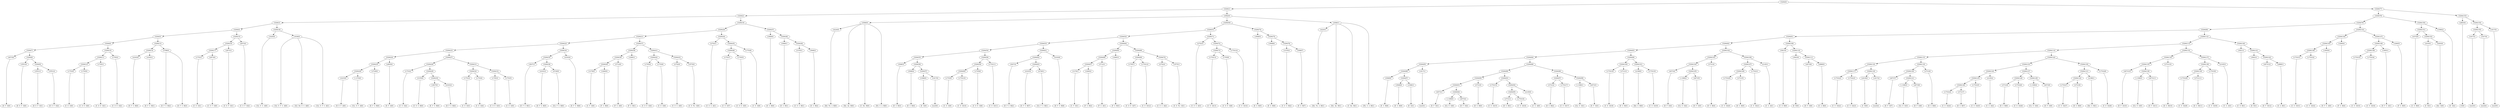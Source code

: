 digraph sample{
"L4073(0)"->"[D  F  G](0)"
"L3551(0)"->"[D  E  F  G](0)"
"L3551(1)"->"[D  E  F  G](1)"
"L3551(2)"->"[D  E  F  G](2)"
"L5294(9)"->"L3551(1)"
"L5294(9)"->"L3551(2)"
"L5294(8)"->"L3551(0)"
"L5294(8)"->"L5294(9)"
"L5294(7)"->"L4073(0)"
"L5294(7)"->"L5294(8)"
"L1753(0)"->"[C  E  G](0)"
"L1705(0)"->"[C  D  E  G](0)"
"L5294(12)"->"L1753(0)"
"L5294(12)"->"L1705(0)"
"L1705(1)"->"[C  D  E  G](1)"
"L5294(11)"->"L5294(12)"
"L5294(11)"->"L1705(1)"
"L1705(2)"->"[C  D  E  G](2)"
"L5294(10)"->"L5294(11)"
"L5294(10)"->"L1705(2)"
"L5294(6)"->"L5294(7)"
"L5294(6)"->"L5294(10)"
"L4163(0)"->"[D  F  G  B](0)"
"L4163(1)"->"[D  F  G  B](1)"
"L5294(14)"->"L4163(0)"
"L5294(14)"->"L4163(1)"
"L3788(0)"->"[D  F  G  B](2)"
"L3788(0)"->"[D  F  G  B](3)"
"L5294(13)"->"L5294(14)"
"L5294(13)"->"L3788(0)"
"L5294(5)"->"L5294(6)"
"L5294(5)"->"L5294(13)"
"L1753(1)"->"[C  E  G](1)"
"L2673(0)"->"[C  E  F  G](0)"
"L5294(17)"->"L1753(1)"
"L5294(17)"->"L2673(0)"
"L2673(1)"->"[C  E  F  G](1)"
"L5294(16)"->"L5294(17)"
"L5294(16)"->"L2673(1)"
"L2673(2)"->"[C  E  F  G](2)"
"L5294(15)"->"L5294(16)"
"L5294(15)"->"L2673(2)"
"L5294(4)"->"L5294(5)"
"L5294(4)"->"L5294(15)"
"L3420(0)"->"[Cis  E  G  A](0)"
"L3436(0)"->"[Cis  E  F  G  A](0)"
"L3436(0)"->"[Cis  Dis  E  G  A](0)"
"L3436(0)"->"[Cis  E  F  G  A](1)"
"L5294(18)"->"L3420(0)"
"L5294(18)"->"L3436(0)"
"L5294(3)"->"L5294(4)"
"L5294(3)"->"L5294(18)"
"L3233(0)"->"[D  E  F  A](0)"
"L-1374(0)"->"[Cis  D  F  A](0)"
"L5294(26)"->"L3233(0)"
"L5294(26)"->"L-1374(0)"
"L3729(0)"->"[D  F  A  B](0)"
"L5294(25)"->"L5294(26)"
"L5294(25)"->"L3729(0)"
"L2805(0)"->"[D  F  A](0)"
"L5294(24)"->"L5294(25)"
"L5294(24)"->"L2805(0)"
"L1753(2)"->"[C  E  G](2)"
"L3155(0)"->"[C  E  G  B](0)"
"L3837(0)"->"[E  F  G  B](0)"
"L4163(2)"->"[D  F  G  B](4)"
"L5294(30)"->"L3837(0)"
"L5294(30)"->"L4163(2)"
"L5294(29)"->"L3155(0)"
"L5294(29)"->"L5294(30)"
"L5294(28)"->"L1753(2)"
"L5294(28)"->"L5294(29)"
"L1753(3)"->"[C  E  G](3)"
"L1753(4)"->"[C  E  G](4)"
"L5294(32)"->"L1753(3)"
"L5294(32)"->"L1753(4)"
"L1705(3)"->"[C  D  E  G](3)"
"L1753(5)"->"[C  E  G](5)"
"L5294(33)"->"L1705(3)"
"L5294(33)"->"L1753(5)"
"L5294(31)"->"L5294(32)"
"L5294(31)"->"L5294(33)"
"L5294(27)"->"L5294(28)"
"L5294(27)"->"L5294(31)"
"L5294(23)"->"L5294(24)"
"L5294(23)"->"L5294(27)"
"L3837(1)"->"[E  F  G  B](1)"
"L4163(3)"->"[D  F  G  B](5)"
"L4729(0)"->"[Cis  F  G  B](0)"
"L5294(36)"->"L4163(3)"
"L5294(36)"->"L4729(0)"
"L5294(35)"->"L3837(1)"
"L5294(35)"->"L5294(36)"
"L4163(4)"->"[D  F  G  B](6)"
"L5294(34)"->"L5294(35)"
"L5294(34)"->"L4163(4)"
"L5294(22)"->"L5294(23)"
"L5294(22)"->"L5294(34)"
"L3176(0)"->"[C  F  G](0)"
"L3260(0)"->"[F  G  B](0)"
"L5294(40)"->"L3176(0)"
"L5294(40)"->"L3260(0)"
"L3712(0)"->"[F  G  A](0)"
"L5294(39)"->"L5294(40)"
"L5294(39)"->"L3712(0)"
"L3260(1)"->"[F  G  B](1)"
"L5294(38)"->"L5294(39)"
"L5294(38)"->"L3260(1)"
"L1705(4)"->"[C  D  E  G](4)"
"L1753(6)"->"[C  E  G](6)"
"L5294(42)"->"L1705(4)"
"L5294(42)"->"L1753(6)"
"L2752(0)"->"[C  E  G  A](0)"
"L3575(0)"->"[C  E  Fis  G](0)"
"L5294(43)"->"L2752(0)"
"L5294(43)"->"L3575(0)"
"L5294(41)"->"L5294(42)"
"L5294(41)"->"L5294(43)"
"L5294(37)"->"L5294(38)"
"L5294(37)"->"L5294(41)"
"L5294(21)"->"L5294(22)"
"L5294(21)"->"L5294(37)"
"L2752(1)"->"[C  E  G  A](1)"
"L1753(7)"->"[C  E  G](7)"
"L1705(5)"->"[C  D  E  G](5)"
"L5294(46)"->"L1753(7)"
"L5294(46)"->"L1705(5)"
"L1753(8)"->"[C  E  G](8)"
"L5294(45)"->"L5294(46)"
"L5294(45)"->"L1753(8)"
"L5294(44)"->"L2752(1)"
"L5294(44)"->"L5294(45)"
"L5294(20)"->"L5294(21)"
"L5294(20)"->"L5294(44)"
"L3948(0)"->"[E  G  B](0)"
"L3948(1)"->"[E  G  B](1)"
"L3155(1)"->"[C  E  G  B](1)"
"L3948(2)"->"[E  G  B](2)"
"L5294(49)"->"L3155(1)"
"L5294(49)"->"L3948(2)"
"L5294(48)"->"L3948(1)"
"L5294(48)"->"L5294(49)"
"L5294(47)"->"L3948(0)"
"L5294(47)"->"L5294(48)"
"L5294(19)"->"L5294(20)"
"L5294(19)"->"L5294(47)"
"L5294(2)"->"L5294(3)"
"L5294(2)"->"L5294(19)"
"L4224(0)"->"[Dis  Fis  A  B](0)"
"L4566(0)"->"[Dis  Ais  B](0)"
"L4566(0)"->"[C  Dis  B](0)"
"L4566(0)"->"L4224(0)"
"L4566(0)"->"[Fis  G  A  B](0)"
"L3948(3)"->"[E  G  B](3)"
"L3948(4)"->"[E  G  B](4)"
"L3366(0)"->"[E  G](0)"
"L1617(0)"->"[rest](0)"
"L5294(57)"->"L3366(0)"
"L5294(57)"->"L1617(0)"
"L5294(56)"->"L3948(4)"
"L5294(56)"->"L5294(57)"
"L5294(55)"->"L3948(3)"
"L5294(55)"->"L5294(56)"
"L1753(9)"->"[C  E  G](9)"
"L1753(10)"->"[C  E  G](10)"
"L5294(60)"->"L1753(9)"
"L5294(60)"->"L1753(10)"
"L1705(6)"->"[C  D  E  G](6)"
"L5294(59)"->"L5294(60)"
"L5294(59)"->"L1705(6)"
"L1753(11)"->"[C  E  G](11)"
"L5294(58)"->"L5294(59)"
"L5294(58)"->"L1753(11)"
"L5294(54)"->"L5294(55)"
"L5294(54)"->"L5294(58)"
"L3837(2)"->"[E  F  G  B](2)"
"L4163(5)"->"[D  F  G  B](7)"
"L4729(1)"->"[Cis  F  G  B](1)"
"L5294(63)"->"L4163(5)"
"L5294(63)"->"L4729(1)"
"L5294(62)"->"L3837(2)"
"L5294(62)"->"L5294(63)"
"L4163(6)"->"[D  F  G  B](8)"
"L5294(61)"->"L5294(62)"
"L5294(61)"->"L4163(6)"
"L5294(53)"->"L5294(54)"
"L5294(53)"->"L5294(61)"
"L3176(1)"->"[C  F  G](1)"
"L3260(2)"->"[F  G  B](2)"
"L5294(67)"->"L3176(1)"
"L5294(67)"->"L3260(2)"
"L3712(1)"->"[F  G  A](1)"
"L5294(66)"->"L5294(67)"
"L5294(66)"->"L3712(1)"
"L3260(3)"->"[F  G  B](3)"
"L5294(65)"->"L5294(66)"
"L5294(65)"->"L3260(3)"
"L1705(7)"->"[C  D  E  G](7)"
"L1753(12)"->"[C  E  G](12)"
"L5294(69)"->"L1705(7)"
"L5294(69)"->"L1753(12)"
"L2752(2)"->"[C  E  G  A](2)"
"L3575(1)"->"[C  E  Fis  G](1)"
"L5294(70)"->"L2752(2)"
"L5294(70)"->"L3575(1)"
"L5294(68)"->"L5294(69)"
"L5294(68)"->"L5294(70)"
"L5294(64)"->"L5294(65)"
"L5294(64)"->"L5294(68)"
"L5294(52)"->"L5294(53)"
"L5294(52)"->"L5294(64)"
"L2752(3)"->"[C  E  G  A](3)"
"L1753(13)"->"[C  E  G](13)"
"L1705(8)"->"[C  D  E  G](8)"
"L5294(73)"->"L1753(13)"
"L5294(73)"->"L1705(8)"
"L1753(14)"->"[C  E  G](14)"
"L5294(72)"->"L5294(73)"
"L5294(72)"->"L1753(14)"
"L5294(71)"->"L2752(3)"
"L5294(71)"->"L5294(72)"
"L5294(51)"->"L5294(52)"
"L5294(51)"->"L5294(71)"
"L3948(5)"->"[E  G  B](5)"
"L3948(6)"->"[E  G  B](6)"
"L3155(2)"->"[C  E  G  B](2)"
"L3948(7)"->"[E  G  B](7)"
"L5294(76)"->"L3155(2)"
"L5294(76)"->"L3948(7)"
"L5294(75)"->"L3948(6)"
"L5294(75)"->"L5294(76)"
"L5294(74)"->"L3948(5)"
"L5294(74)"->"L5294(75)"
"L5294(50)"->"L5294(51)"
"L5294(50)"->"L5294(74)"
"L4224(1)"->"[Dis  Fis  A  B](1)"
"L4566(1)"->"[Dis  Ais  B](1)"
"L4566(1)"->"[C  Dis  B](1)"
"L4566(1)"->"L4224(1)"
"L4566(1)"->"[Fis  G  A  B](1)"
"L4562(0)"->"L4566(0)"
"L4562(0)"->"L5294(50)"
"L4562(0)"->"L4566(1)"
"L5294(1)"->"L5294(2)"
"L5294(1)"->"L4562(0)"
"L3948(8)"->"[E  G  B](8)"
"L3948(9)"->"[E  G  B](9)"
"L3366(1)"->"[E  G](1)"
"L5294(87)"->"L3948(9)"
"L5294(87)"->"L3366(1)"
"L5294(86)"->"L3948(8)"
"L5294(86)"->"L5294(87)"
"L1617(1)"->"[rest](1)"
"L5294(85)"->"L5294(86)"
"L5294(85)"->"L1617(1)"
"L4073(1)"->"[D  F  G](1)"
"L-1308(0)"->"[Cis  E  G](0)"
"L4073(2)"->"[D  F  G](2)"
"L5294(92)"->"L-1308(0)"
"L5294(92)"->"L4073(2)"
"L5294(91)"->"L4073(1)"
"L5294(91)"->"L5294(92)"
"L3731(0)"->"[D  G  B](0)"
"L5294(90)"->"L5294(91)"
"L5294(90)"->"L3731(0)"
"L1753(15)"->"[C  E  G](15)"
"L3731(1)"->"[D  G  B](1)"
"L1753(16)"->"[C  E  G](16)"
"L5294(95)"->"L3731(1)"
"L5294(95)"->"L1753(16)"
"L2145(0)"->"[C  G  A](0)"
"L5294(94)"->"L5294(95)"
"L5294(94)"->"L2145(0)"
"L5294(93)"->"L1753(15)"
"L5294(93)"->"L5294(94)"
"L5294(89)"->"L5294(90)"
"L5294(89)"->"L5294(93)"
"L3731(2)"->"[D  G  B](2)"
"L1753(17)"->"[C  E  G](17)"
"L5294(97)"->"L3731(2)"
"L5294(97)"->"L1753(17)"
"L-1308(1)"->"[Cis  E  G](1)"
"L4073(3)"->"[D  F  G](3)"
"L5294(98)"->"L-1308(1)"
"L5294(98)"->"L4073(3)"
"L5294(96)"->"L5294(97)"
"L5294(96)"->"L5294(98)"
"L5294(88)"->"L5294(89)"
"L5294(88)"->"L5294(96)"
"L5294(84)"->"L5294(85)"
"L5294(84)"->"L5294(88)"
"L1753(18)"->"[C  E  G](18)"
"L3731(3)"->"[D  G  B](3)"
"L5294(100)"->"L1753(18)"
"L5294(100)"->"L3731(3)"
"L2198(0)"->"[Dis  G  B](0)"
"L1753(19)"->"[C  E  G](19)"
"L5294(101)"->"L2198(0)"
"L5294(101)"->"L1753(19)"
"L5294(99)"->"L5294(100)"
"L5294(99)"->"L5294(101)"
"L5294(83)"->"L5294(84)"
"L5294(83)"->"L5294(99)"
"L4073(4)"->"[D  F  G](4)"
"L-1308(2)"->"[Cis  E  G](2)"
"L4073(5)"->"[D  F  G](5)"
"L5294(105)"->"L-1308(2)"
"L5294(105)"->"L4073(5)"
"L5294(104)"->"L4073(4)"
"L5294(104)"->"L5294(105)"
"L3731(4)"->"[D  G  B](4)"
"L5294(103)"->"L5294(104)"
"L5294(103)"->"L3731(4)"
"L1753(20)"->"[C  E  G](20)"
"L3731(5)"->"[D  G  B](5)"
"L5294(108)"->"L1753(20)"
"L5294(108)"->"L3731(5)"
"L1753(21)"->"[C  E  G](21)"
"L5294(107)"->"L5294(108)"
"L5294(107)"->"L1753(21)"
"L2145(1)"->"[C  G  A](1)"
"L5294(106)"->"L5294(107)"
"L5294(106)"->"L2145(1)"
"L5294(102)"->"L5294(103)"
"L5294(102)"->"L5294(106)"
"L5294(82)"->"L5294(83)"
"L5294(82)"->"L5294(102)"
"L3921(0)"->"[C  D  B](0)"
"L3943(0)"->"[D  E](0)"
"L4073(6)"->"[D  F  G](6)"
"L2868(0)"->"[G  A  B](0)"
"L5294(111)"->"L4073(6)"
"L5294(111)"->"L2868(0)"
"L5294(110)"->"L3943(0)"
"L5294(110)"->"L5294(111)"
"L5294(109)"->"L3921(0)"
"L5294(109)"->"L5294(110)"
"L5294(81)"->"L5294(82)"
"L5294(81)"->"L5294(109)"
"L1753(22)"->"[C  E  G](22)"
"L1753(23)"->"[C  E  G](23)"
"L5294(117)"->"L1753(22)"
"L5294(117)"->"L1753(23)"
"L2419(0)"->"[C  E](0)"
"L1617(2)"->"[rest](2)"
"L5294(118)"->"L2419(0)"
"L5294(118)"->"L1617(2)"
"L5294(116)"->"L5294(117)"
"L5294(116)"->"L5294(118)"
"L4073(7)"->"[D  F  G](7)"
"L-1308(3)"->"[Cis  E  G](3)"
"L4073(8)"->"[D  F  G](8)"
"L5294(121)"->"L-1308(3)"
"L5294(121)"->"L4073(8)"
"L5294(120)"->"L4073(7)"
"L5294(120)"->"L5294(121)"
"L3731(6)"->"[D  G  B](6)"
"L5294(119)"->"L5294(120)"
"L5294(119)"->"L3731(6)"
"L5294(115)"->"L5294(116)"
"L5294(115)"->"L5294(119)"
"L1753(24)"->"[C  E  G](24)"
"L3731(7)"->"[D  G  B](7)"
"L5294(126)"->"L1753(24)"
"L5294(126)"->"L3731(7)"
"L1753(25)"->"[C  E  G](25)"
"L5294(125)"->"L5294(126)"
"L5294(125)"->"L1753(25)"
"L2145(2)"->"[C  G  A](2)"
"L5294(124)"->"L5294(125)"
"L5294(124)"->"L2145(2)"
"L3731(8)"->"[D  G  B](8)"
"L1753(26)"->"[C  E  G](26)"
"L5294(128)"->"L3731(8)"
"L5294(128)"->"L1753(26)"
"L-1308(4)"->"[Cis  E  G](4)"
"L4073(9)"->"[D  F  G](9)"
"L5294(129)"->"L-1308(4)"
"L5294(129)"->"L4073(9)"
"L5294(127)"->"L5294(128)"
"L5294(127)"->"L5294(129)"
"L5294(123)"->"L5294(124)"
"L5294(123)"->"L5294(127)"
"L1753(27)"->"[C  E  G](27)"
"L3731(9)"->"[D  G  B](9)"
"L5294(132)"->"L1753(27)"
"L5294(132)"->"L3731(9)"
"L2198(1)"->"[Dis  G  B](1)"
"L5294(131)"->"L5294(132)"
"L5294(131)"->"L2198(1)"
"L1753(28)"->"[C  E  G](28)"
"L5294(130)"->"L5294(131)"
"L5294(130)"->"L1753(28)"
"L5294(122)"->"L5294(123)"
"L5294(122)"->"L5294(130)"
"L5294(114)"->"L5294(115)"
"L5294(114)"->"L5294(122)"
"L4073(10)"->"[D  F  G](10)"
"L-1308(5)"->"[Cis  E  G](5)"
"L4073(11)"->"[D  F  G](11)"
"L5294(136)"->"L-1308(5)"
"L5294(136)"->"L4073(11)"
"L5294(135)"->"L4073(10)"
"L5294(135)"->"L5294(136)"
"L3731(10)"->"[D  G  B](10)"
"L5294(134)"->"L5294(135)"
"L5294(134)"->"L3731(10)"
"L1753(29)"->"[C  E  G](29)"
"L3731(11)"->"[D  G  B](11)"
"L5294(139)"->"L1753(29)"
"L5294(139)"->"L3731(11)"
"L1753(30)"->"[C  E  G](30)"
"L5294(138)"->"L5294(139)"
"L5294(138)"->"L1753(30)"
"L2145(3)"->"[C  G  A](3)"
"L5294(137)"->"L5294(138)"
"L5294(137)"->"L2145(3)"
"L5294(133)"->"L5294(134)"
"L5294(133)"->"L5294(137)"
"L5294(113)"->"L5294(114)"
"L5294(113)"->"L5294(133)"
"L3921(1)"->"[C  D  B](1)"
"L3943(1)"->"[D  E](1)"
"L4073(12)"->"[D  F  G](12)"
"L2868(1)"->"[G  A  B](1)"
"L5294(142)"->"L4073(12)"
"L5294(142)"->"L2868(1)"
"L5294(141)"->"L3943(1)"
"L5294(141)"->"L5294(142)"
"L5294(140)"->"L3921(1)"
"L5294(140)"->"L5294(141)"
"L5294(112)"->"L5294(113)"
"L5294(112)"->"L5294(140)"
"L5294(80)"->"L5294(81)"
"L5294(80)"->"L5294(112)"
"L1753(31)"->"[C  E  G](31)"
"L1753(32)"->"[C  E  G](32)"
"L5294(146)"->"L1753(31)"
"L5294(146)"->"L1753(32)"
"L1905(0)"->"[D  F  G  A](0)"
"L5294(145)"->"L5294(146)"
"L5294(145)"->"L1905(0)"
"L3260(4)"->"[F  G  B](4)"
"L5294(144)"->"L5294(145)"
"L5294(144)"->"L3260(4)"
"L1753(33)"->"[C  E  G](33)"
"L1753(34)"->"[C  E  G](34)"
"L5294(149)"->"L1753(33)"
"L5294(149)"->"L1753(34)"
"L1905(1)"->"[D  F  G  A](1)"
"L5294(148)"->"L5294(149)"
"L5294(148)"->"L1905(1)"
"L3260(5)"->"[F  G  B](5)"
"L5294(147)"->"L5294(148)"
"L5294(147)"->"L3260(5)"
"L5294(143)"->"L5294(144)"
"L5294(143)"->"L5294(147)"
"L5294(79)"->"L5294(80)"
"L5294(79)"->"L5294(143)"
"L4372(0)"->"[C  E  B](0)"
"L2419(1)"->"[C  E](1)"
"L4293(0)"->"[Dis  G](0)"
"L5294(152)"->"L2419(1)"
"L5294(152)"->"L4293(0)"
"L5294(151)"->"L4372(0)"
"L5294(151)"->"L5294(152)"
"L3366(2)"->"[E  G](2)"
"L5294(150)"->"L5294(151)"
"L5294(150)"->"L3366(2)"
"L5294(78)"->"L5294(79)"
"L5294(78)"->"L5294(150)"
"L2663(0)"->"[C](0)"
"L1617(3)"->"[rest](3)"
"L1617(4)"->"[rest](4)"
"L5294(155)"->"L1617(3)"
"L5294(155)"->"L1617(4)"
"L1617(5)"->"[rest](5)"
"L5294(154)"->"L5294(155)"
"L5294(154)"->"L1617(5)"
"L5294(153)"->"L2663(0)"
"L5294(153)"->"L5294(154)"
"L5294(77)"->"L5294(78)"
"L5294(77)"->"L5294(153)"
"L5294(0)"->"L5294(1)"
"L5294(0)"->"L5294(77)"
{rank = min; "L5294(0)"}
{rank = same; "L5294(1)"; "L5294(77)";}
{rank = same; "L5294(2)"; "L4562(0)"; "L5294(78)"; "L5294(153)";}
{rank = same; "L5294(3)"; "L5294(19)"; "L4566(0)"; "L5294(50)"; "L4566(1)"; "L5294(79)"; "L5294(150)"; "L2663(0)"; "L5294(154)";}
{rank = same; "L5294(4)"; "L5294(18)"; "L5294(20)"; "L5294(47)"; "L4224(0)"; "L5294(51)"; "L5294(74)"; "L4224(1)"; "L5294(80)"; "L5294(143)"; "L5294(151)"; "L3366(2)"; "L5294(155)"; "L1617(5)";}
{rank = same; "L5294(5)"; "L5294(15)"; "L3420(0)"; "L3436(0)"; "L5294(21)"; "L5294(44)"; "L3948(0)"; "L5294(48)"; "L5294(52)"; "L5294(71)"; "L3948(5)"; "L5294(75)"; "L5294(81)"; "L5294(112)"; "L5294(144)"; "L5294(147)"; "L4372(0)"; "L5294(152)"; "L1617(3)"; "L1617(4)";}
{rank = same; "L5294(6)"; "L5294(13)"; "L5294(16)"; "L2673(2)"; "L5294(22)"; "L5294(37)"; "L2752(1)"; "L5294(45)"; "L3948(1)"; "L5294(49)"; "L5294(53)"; "L5294(64)"; "L2752(3)"; "L5294(72)"; "L3948(6)"; "L5294(76)"; "L5294(82)"; "L5294(109)"; "L5294(113)"; "L5294(140)"; "L5294(145)"; "L3260(4)"; "L5294(148)"; "L3260(5)"; "L2419(1)"; "L4293(0)";}
{rank = same; "L5294(7)"; "L5294(10)"; "L5294(14)"; "L3788(0)"; "L5294(17)"; "L2673(1)"; "L5294(23)"; "L5294(34)"; "L5294(38)"; "L5294(41)"; "L5294(46)"; "L1753(8)"; "L3155(1)"; "L3948(2)"; "L5294(54)"; "L5294(61)"; "L5294(65)"; "L5294(68)"; "L5294(73)"; "L1753(14)"; "L3155(2)"; "L3948(7)"; "L5294(83)"; "L5294(102)"; "L3921(0)"; "L5294(110)"; "L5294(114)"; "L5294(133)"; "L3921(1)"; "L5294(141)"; "L5294(146)"; "L1905(0)"; "L5294(149)"; "L1905(1)";}
{rank = same; "L4073(0)"; "L5294(8)"; "L5294(11)"; "L1705(2)"; "L4163(0)"; "L4163(1)"; "L1753(1)"; "L2673(0)"; "L5294(24)"; "L5294(27)"; "L5294(35)"; "L4163(4)"; "L5294(39)"; "L3260(1)"; "L5294(42)"; "L5294(43)"; "L1753(7)"; "L1705(5)"; "L5294(55)"; "L5294(58)"; "L5294(62)"; "L4163(6)"; "L5294(66)"; "L3260(3)"; "L5294(69)"; "L5294(70)"; "L1753(13)"; "L1705(8)"; "L5294(84)"; "L5294(99)"; "L5294(103)"; "L5294(106)"; "L3943(0)"; "L5294(111)"; "L5294(115)"; "L5294(122)"; "L5294(134)"; "L5294(137)"; "L3943(1)"; "L5294(142)"; "L1753(31)"; "L1753(32)"; "L1753(33)"; "L1753(34)";}
{rank = same; "L3551(0)"; "L5294(9)"; "L5294(12)"; "L1705(1)"; "L5294(25)"; "L2805(0)"; "L5294(28)"; "L5294(31)"; "L3837(1)"; "L5294(36)"; "L5294(40)"; "L3712(0)"; "L1705(4)"; "L1753(6)"; "L2752(0)"; "L3575(0)"; "L3948(3)"; "L5294(56)"; "L5294(59)"; "L1753(11)"; "L3837(2)"; "L5294(63)"; "L5294(67)"; "L3712(1)"; "L1705(7)"; "L1753(12)"; "L2752(2)"; "L3575(1)"; "L5294(85)"; "L5294(88)"; "L5294(100)"; "L5294(101)"; "L5294(104)"; "L3731(4)"; "L5294(107)"; "L2145(1)"; "L4073(6)"; "L2868(0)"; "L5294(116)"; "L5294(119)"; "L5294(123)"; "L5294(130)"; "L5294(135)"; "L3731(10)"; "L5294(138)"; "L2145(3)"; "L4073(12)"; "L2868(1)";}
{rank = same; "L3551(1)"; "L3551(2)"; "L1753(0)"; "L1705(0)"; "L5294(26)"; "L3729(0)"; "L1753(2)"; "L5294(29)"; "L5294(32)"; "L5294(33)"; "L4163(3)"; "L4729(0)"; "L3176(0)"; "L3260(0)"; "L3948(4)"; "L5294(57)"; "L5294(60)"; "L1705(6)"; "L4163(5)"; "L4729(1)"; "L3176(1)"; "L3260(2)"; "L5294(86)"; "L1617(1)"; "L5294(89)"; "L5294(96)"; "L1753(18)"; "L3731(3)"; "L2198(0)"; "L1753(19)"; "L4073(4)"; "L5294(105)"; "L5294(108)"; "L1753(21)"; "L5294(117)"; "L5294(118)"; "L5294(120)"; "L3731(6)"; "L5294(124)"; "L5294(127)"; "L5294(131)"; "L1753(28)"; "L4073(10)"; "L5294(136)"; "L5294(139)"; "L1753(30)";}
{rank = same; "L3233(0)"; "L-1374(0)"; "L3155(0)"; "L5294(30)"; "L1753(3)"; "L1753(4)"; "L1705(3)"; "L1753(5)"; "L3366(0)"; "L1617(0)"; "L1753(9)"; "L1753(10)"; "L3948(8)"; "L5294(87)"; "L5294(90)"; "L5294(93)"; "L5294(97)"; "L5294(98)"; "L-1308(2)"; "L4073(5)"; "L1753(20)"; "L3731(5)"; "L1753(22)"; "L1753(23)"; "L2419(0)"; "L1617(2)"; "L4073(7)"; "L5294(121)"; "L5294(125)"; "L2145(2)"; "L5294(128)"; "L5294(129)"; "L5294(132)"; "L2198(1)"; "L-1308(5)"; "L4073(11)"; "L1753(29)"; "L3731(11)";}
{rank = same; "L3837(0)"; "L4163(2)"; "L3948(9)"; "L3366(1)"; "L5294(91)"; "L3731(0)"; "L1753(15)"; "L5294(94)"; "L3731(2)"; "L1753(17)"; "L-1308(1)"; "L4073(3)"; "L-1308(3)"; "L4073(8)"; "L5294(126)"; "L1753(25)"; "L3731(8)"; "L1753(26)"; "L-1308(4)"; "L4073(9)"; "L1753(27)"; "L3731(9)";}
{rank = same; "L4073(1)"; "L5294(92)"; "L5294(95)"; "L2145(0)"; "L1753(24)"; "L3731(7)";}
{rank = same; "L-1308(0)"; "L4073(2)"; "L3731(1)"; "L1753(16)";}
{rank = max; "[C  D  B](0)"; "[C  D  B](1)"; "[C  D  E  G](0)"; "[C  D  E  G](1)"; "[C  D  E  G](2)"; "[C  D  E  G](3)"; "[C  D  E  G](4)"; "[C  D  E  G](5)"; "[C  D  E  G](6)"; "[C  D  E  G](7)"; "[C  D  E  G](8)"; "[C  Dis  B](0)"; "[C  Dis  B](1)"; "[C  E  B](0)"; "[C  E  F  G](0)"; "[C  E  F  G](1)"; "[C  E  F  G](2)"; "[C  E  Fis  G](0)"; "[C  E  Fis  G](1)"; "[C  E  G  A](0)"; "[C  E  G  A](1)"; "[C  E  G  A](2)"; "[C  E  G  A](3)"; "[C  E  G  B](0)"; "[C  E  G  B](1)"; "[C  E  G  B](2)"; "[C  E  G](0)"; "[C  E  G](1)"; "[C  E  G](10)"; "[C  E  G](11)"; "[C  E  G](12)"; "[C  E  G](13)"; "[C  E  G](14)"; "[C  E  G](15)"; "[C  E  G](16)"; "[C  E  G](17)"; "[C  E  G](18)"; "[C  E  G](19)"; "[C  E  G](2)"; "[C  E  G](20)"; "[C  E  G](21)"; "[C  E  G](22)"; "[C  E  G](23)"; "[C  E  G](24)"; "[C  E  G](25)"; "[C  E  G](26)"; "[C  E  G](27)"; "[C  E  G](28)"; "[C  E  G](29)"; "[C  E  G](3)"; "[C  E  G](30)"; "[C  E  G](31)"; "[C  E  G](32)"; "[C  E  G](33)"; "[C  E  G](34)"; "[C  E  G](4)"; "[C  E  G](5)"; "[C  E  G](6)"; "[C  E  G](7)"; "[C  E  G](8)"; "[C  E  G](9)"; "[C  E](0)"; "[C  E](1)"; "[C  F  G](0)"; "[C  F  G](1)"; "[C  G  A](0)"; "[C  G  A](1)"; "[C  G  A](2)"; "[C  G  A](3)"; "[C](0)"; "[Cis  D  F  A](0)"; "[Cis  Dis  E  G  A](0)"; "[Cis  E  F  G  A](0)"; "[Cis  E  F  G  A](1)"; "[Cis  E  G  A](0)"; "[Cis  E  G](0)"; "[Cis  E  G](1)"; "[Cis  E  G](2)"; "[Cis  E  G](3)"; "[Cis  E  G](4)"; "[Cis  E  G](5)"; "[Cis  F  G  B](0)"; "[Cis  F  G  B](1)"; "[D  E  F  A](0)"; "[D  E  F  G](0)"; "[D  E  F  G](1)"; "[D  E  F  G](2)"; "[D  E](0)"; "[D  E](1)"; "[D  F  A  B](0)"; "[D  F  A](0)"; "[D  F  G  A](0)"; "[D  F  G  A](1)"; "[D  F  G  B](0)"; "[D  F  G  B](1)"; "[D  F  G  B](2)"; "[D  F  G  B](3)"; "[D  F  G  B](4)"; "[D  F  G  B](5)"; "[D  F  G  B](6)"; "[D  F  G  B](7)"; "[D  F  G  B](8)"; "[D  F  G](0)"; "[D  F  G](1)"; "[D  F  G](10)"; "[D  F  G](11)"; "[D  F  G](12)"; "[D  F  G](2)"; "[D  F  G](3)"; "[D  F  G](4)"; "[D  F  G](5)"; "[D  F  G](6)"; "[D  F  G](7)"; "[D  F  G](8)"; "[D  F  G](9)"; "[D  G  B](0)"; "[D  G  B](1)"; "[D  G  B](10)"; "[D  G  B](11)"; "[D  G  B](2)"; "[D  G  B](3)"; "[D  G  B](4)"; "[D  G  B](5)"; "[D  G  B](6)"; "[D  G  B](7)"; "[D  G  B](8)"; "[D  G  B](9)"; "[Dis  Ais  B](0)"; "[Dis  Ais  B](1)"; "[Dis  Fis  A  B](0)"; "[Dis  Fis  A  B](1)"; "[Dis  G  B](0)"; "[Dis  G  B](1)"; "[Dis  G](0)"; "[E  F  G  B](0)"; "[E  F  G  B](1)"; "[E  F  G  B](2)"; "[E  G  B](0)"; "[E  G  B](1)"; "[E  G  B](2)"; "[E  G  B](3)"; "[E  G  B](4)"; "[E  G  B](5)"; "[E  G  B](6)"; "[E  G  B](7)"; "[E  G  B](8)"; "[E  G  B](9)"; "[E  G](0)"; "[E  G](1)"; "[E  G](2)"; "[F  G  A](0)"; "[F  G  A](1)"; "[F  G  B](0)"; "[F  G  B](1)"; "[F  G  B](2)"; "[F  G  B](3)"; "[F  G  B](4)"; "[F  G  B](5)"; "[Fis  G  A  B](0)"; "[Fis  G  A  B](1)"; "[G  A  B](0)"; "[G  A  B](1)"; "[rest](0)"; "[rest](1)"; "[rest](2)"; "[rest](3)"; "[rest](4)"; "[rest](5)";}
}
